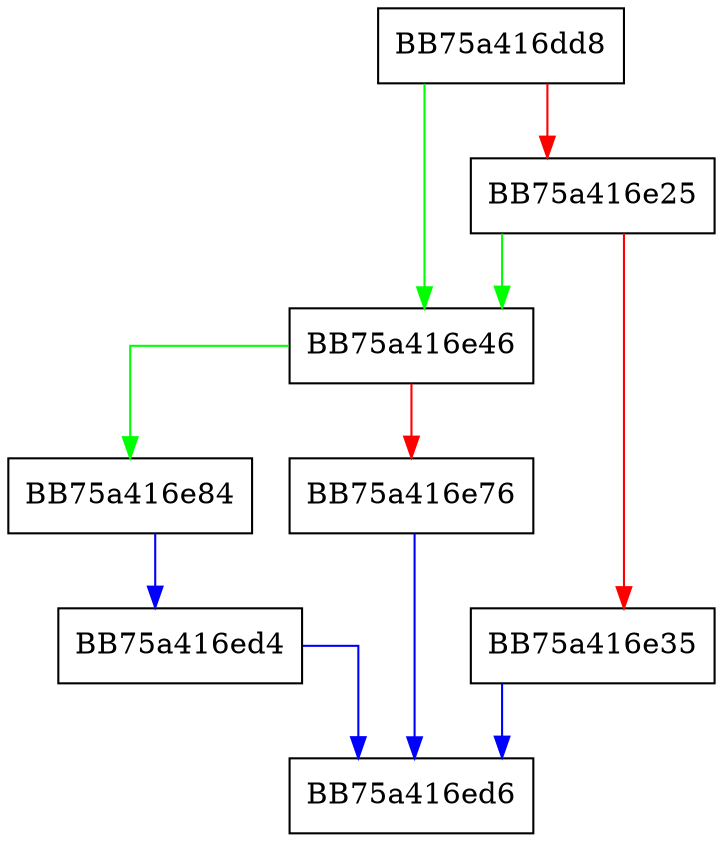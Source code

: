digraph StoreEntry {
  node [shape="box"];
  graph [splines=ortho];
  BB75a416dd8 -> BB75a416e46 [color="green"];
  BB75a416dd8 -> BB75a416e25 [color="red"];
  BB75a416e25 -> BB75a416e46 [color="green"];
  BB75a416e25 -> BB75a416e35 [color="red"];
  BB75a416e35 -> BB75a416ed6 [color="blue"];
  BB75a416e46 -> BB75a416e84 [color="green"];
  BB75a416e46 -> BB75a416e76 [color="red"];
  BB75a416e76 -> BB75a416ed6 [color="blue"];
  BB75a416e84 -> BB75a416ed4 [color="blue"];
  BB75a416ed4 -> BB75a416ed6 [color="blue"];
}